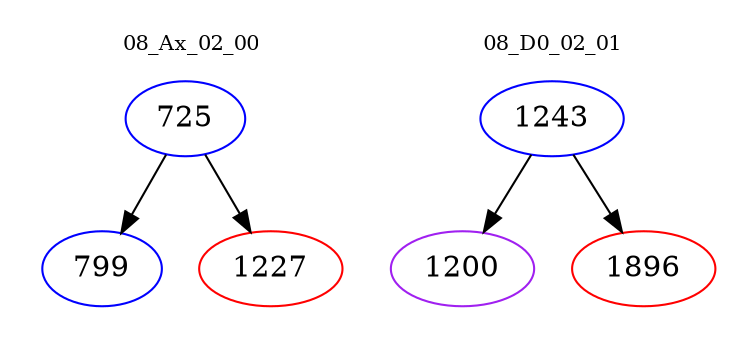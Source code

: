 digraph{
subgraph cluster_0 {
color = white
label = "08_Ax_02_00";
fontsize=10;
T0_725 [label="725", color="blue"]
T0_725 -> T0_799 [color="black"]
T0_799 [label="799", color="blue"]
T0_725 -> T0_1227 [color="black"]
T0_1227 [label="1227", color="red"]
}
subgraph cluster_1 {
color = white
label = "08_D0_02_01";
fontsize=10;
T1_1243 [label="1243", color="blue"]
T1_1243 -> T1_1200 [color="black"]
T1_1200 [label="1200", color="purple"]
T1_1243 -> T1_1896 [color="black"]
T1_1896 [label="1896", color="red"]
}
}
